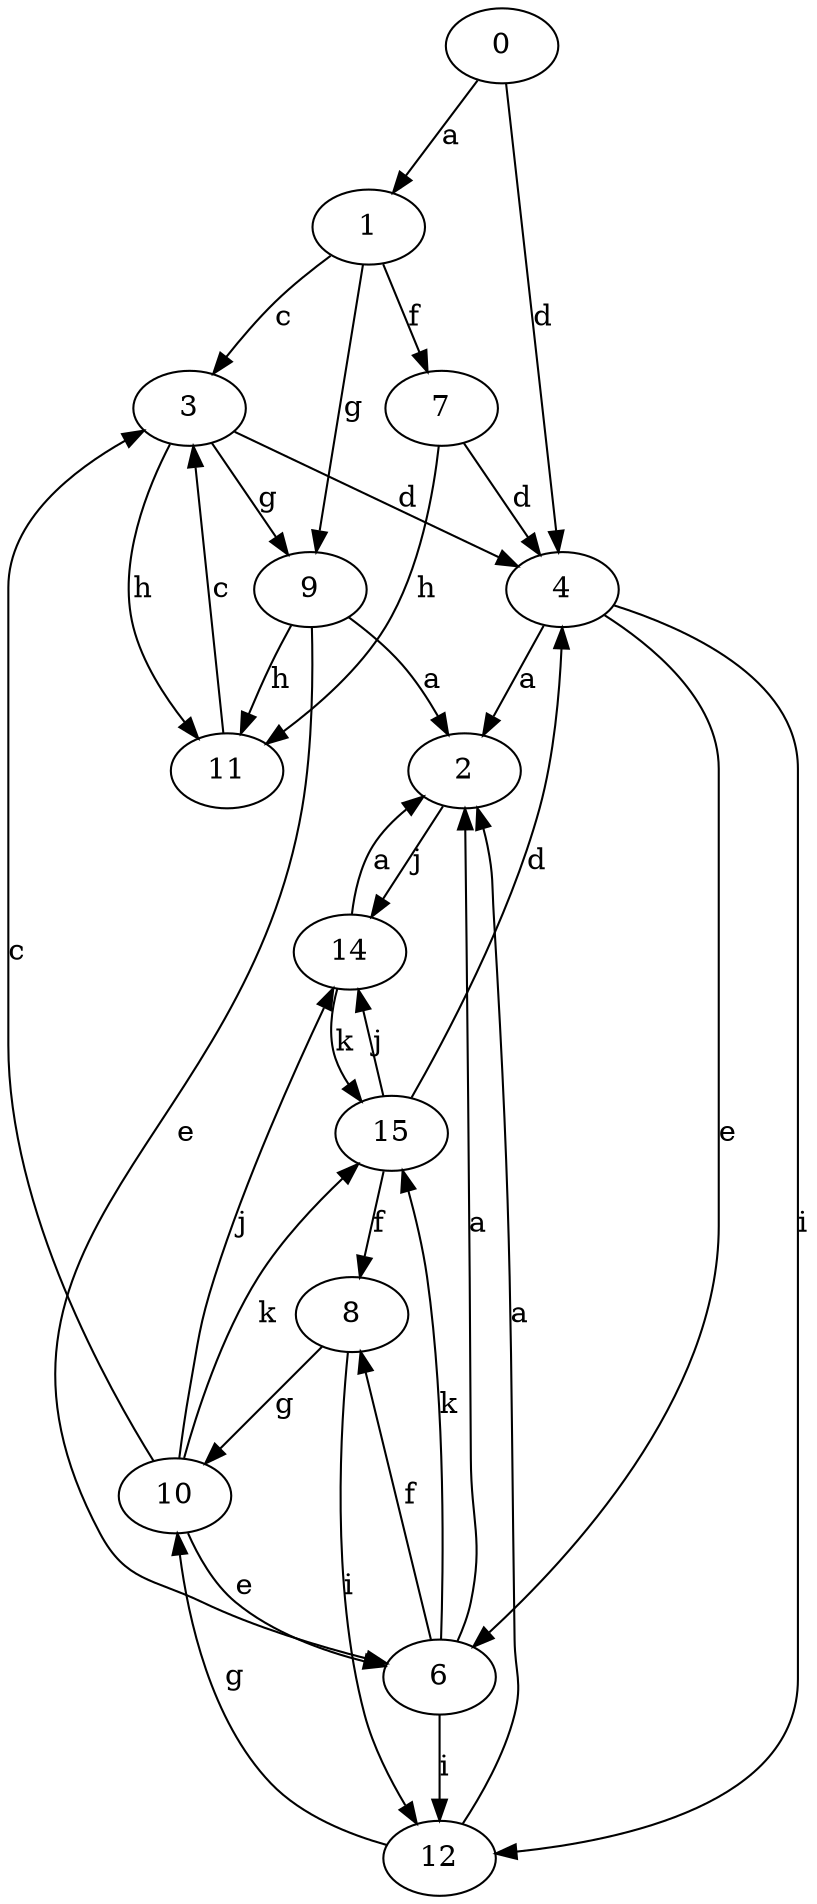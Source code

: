 strict digraph  {
1;
2;
3;
4;
6;
7;
8;
9;
10;
11;
12;
0;
14;
15;
1 -> 3  [label=c];
1 -> 7  [label=f];
1 -> 9  [label=g];
2 -> 14  [label=j];
3 -> 4  [label=d];
3 -> 9  [label=g];
3 -> 11  [label=h];
4 -> 2  [label=a];
4 -> 6  [label=e];
4 -> 12  [label=i];
6 -> 2  [label=a];
6 -> 8  [label=f];
6 -> 12  [label=i];
6 -> 15  [label=k];
7 -> 4  [label=d];
7 -> 11  [label=h];
8 -> 10  [label=g];
8 -> 12  [label=i];
9 -> 2  [label=a];
9 -> 6  [label=e];
9 -> 11  [label=h];
10 -> 3  [label=c];
10 -> 6  [label=e];
10 -> 14  [label=j];
10 -> 15  [label=k];
11 -> 3  [label=c];
12 -> 2  [label=a];
12 -> 10  [label=g];
0 -> 1  [label=a];
0 -> 4  [label=d];
14 -> 2  [label=a];
14 -> 15  [label=k];
15 -> 4  [label=d];
15 -> 8  [label=f];
15 -> 14  [label=j];
}
